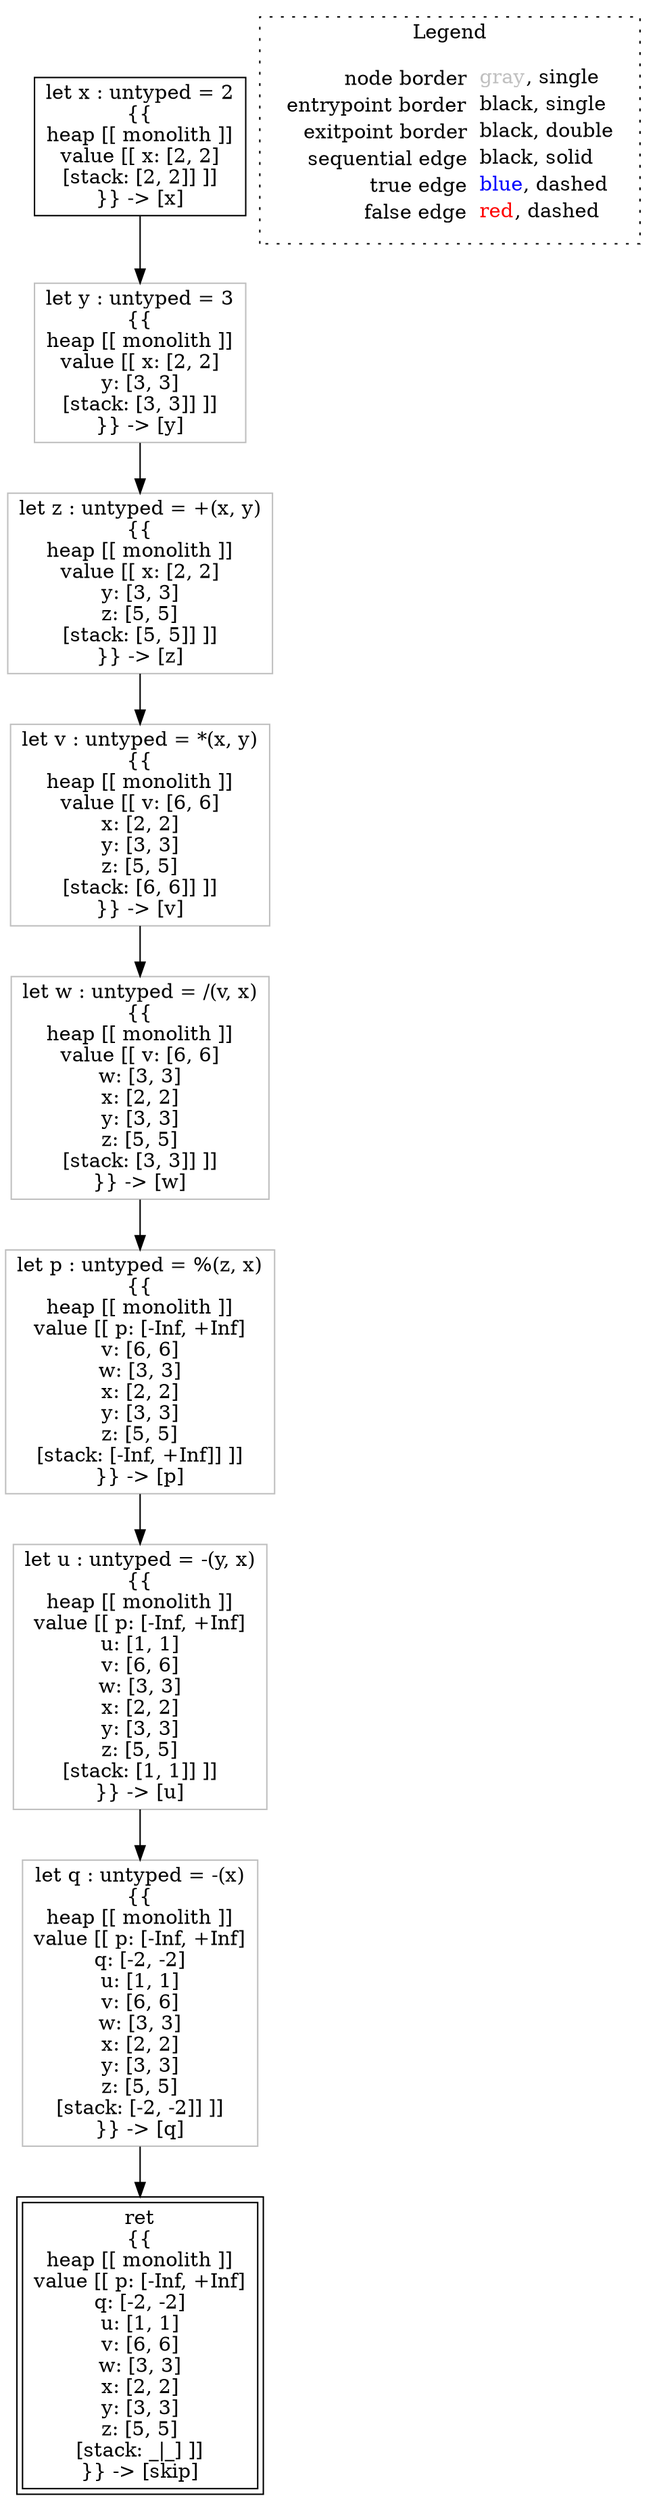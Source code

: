 digraph {
	"node0" [shape="rect",color="black",label=<let x : untyped = 2<BR/>{{<BR/>heap [[ monolith ]]<BR/>value [[ x: [2, 2]<BR/>[stack: [2, 2]] ]]<BR/>}} -&gt; [x]>];
	"node1" [shape="rect",color="gray",label=<let v : untyped = *(x, y)<BR/>{{<BR/>heap [[ monolith ]]<BR/>value [[ v: [6, 6]<BR/>x: [2, 2]<BR/>y: [3, 3]<BR/>z: [5, 5]<BR/>[stack: [6, 6]] ]]<BR/>}} -&gt; [v]>];
	"node2" [shape="rect",color="gray",label=<let q : untyped = -(x)<BR/>{{<BR/>heap [[ monolith ]]<BR/>value [[ p: [-Inf, +Inf]<BR/>q: [-2, -2]<BR/>u: [1, 1]<BR/>v: [6, 6]<BR/>w: [3, 3]<BR/>x: [2, 2]<BR/>y: [3, 3]<BR/>z: [5, 5]<BR/>[stack: [-2, -2]] ]]<BR/>}} -&gt; [q]>];
	"node3" [shape="rect",color="gray",label=<let p : untyped = %(z, x)<BR/>{{<BR/>heap [[ monolith ]]<BR/>value [[ p: [-Inf, +Inf]<BR/>v: [6, 6]<BR/>w: [3, 3]<BR/>x: [2, 2]<BR/>y: [3, 3]<BR/>z: [5, 5]<BR/>[stack: [-Inf, +Inf]] ]]<BR/>}} -&gt; [p]>];
	"node4" [shape="rect",color="gray",label=<let u : untyped = -(y, x)<BR/>{{<BR/>heap [[ monolith ]]<BR/>value [[ p: [-Inf, +Inf]<BR/>u: [1, 1]<BR/>v: [6, 6]<BR/>w: [3, 3]<BR/>x: [2, 2]<BR/>y: [3, 3]<BR/>z: [5, 5]<BR/>[stack: [1, 1]] ]]<BR/>}} -&gt; [u]>];
	"node5" [shape="rect",color="gray",label=<let z : untyped = +(x, y)<BR/>{{<BR/>heap [[ monolith ]]<BR/>value [[ x: [2, 2]<BR/>y: [3, 3]<BR/>z: [5, 5]<BR/>[stack: [5, 5]] ]]<BR/>}} -&gt; [z]>];
	"node6" [shape="rect",color="gray",label=<let y : untyped = 3<BR/>{{<BR/>heap [[ monolith ]]<BR/>value [[ x: [2, 2]<BR/>y: [3, 3]<BR/>[stack: [3, 3]] ]]<BR/>}} -&gt; [y]>];
	"node7" [shape="rect",color="gray",label=<let w : untyped = /(v, x)<BR/>{{<BR/>heap [[ monolith ]]<BR/>value [[ v: [6, 6]<BR/>w: [3, 3]<BR/>x: [2, 2]<BR/>y: [3, 3]<BR/>z: [5, 5]<BR/>[stack: [3, 3]] ]]<BR/>}} -&gt; [w]>];
	"node8" [shape="rect",color="black",peripheries="2",label=<ret<BR/>{{<BR/>heap [[ monolith ]]<BR/>value [[ p: [-Inf, +Inf]<BR/>q: [-2, -2]<BR/>u: [1, 1]<BR/>v: [6, 6]<BR/>w: [3, 3]<BR/>x: [2, 2]<BR/>y: [3, 3]<BR/>z: [5, 5]<BR/>[stack: _|_] ]]<BR/>}} -&gt; [skip]>];
	"node1" -> "node7" [color="black"];
	"node2" -> "node8" [color="black"];
	"node3" -> "node4" [color="black"];
	"node4" -> "node2" [color="black"];
	"node5" -> "node1" [color="black"];
	"node6" -> "node5" [color="black"];
	"node7" -> "node3" [color="black"];
	"node0" -> "node6" [color="black"];
subgraph cluster_legend {
	label="Legend";
	style=dotted;
	node [shape=plaintext];
	"legend" [label=<<table border="0" cellpadding="2" cellspacing="0" cellborder="0"><tr><td align="right">node border&nbsp;</td><td align="left"><font color="gray">gray</font>, single</td></tr><tr><td align="right">entrypoint border&nbsp;</td><td align="left"><font color="black">black</font>, single</td></tr><tr><td align="right">exitpoint border&nbsp;</td><td align="left"><font color="black">black</font>, double</td></tr><tr><td align="right">sequential edge&nbsp;</td><td align="left"><font color="black">black</font>, solid</td></tr><tr><td align="right">true edge&nbsp;</td><td align="left"><font color="blue">blue</font>, dashed</td></tr><tr><td align="right">false edge&nbsp;</td><td align="left"><font color="red">red</font>, dashed</td></tr></table>>];
}

}
